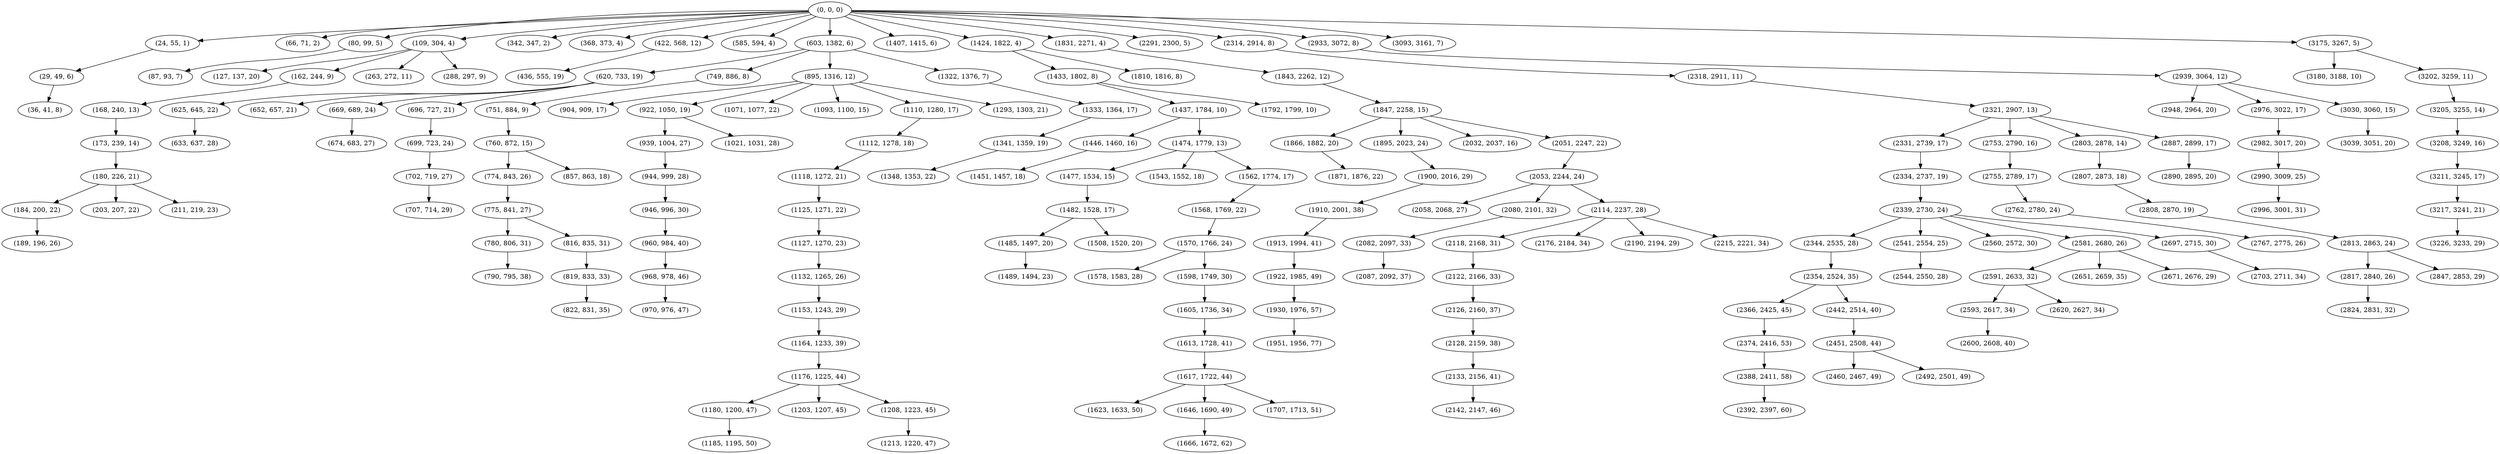 digraph tree {
    "(0, 0, 0)";
    "(24, 55, 1)";
    "(29, 49, 6)";
    "(36, 41, 8)";
    "(66, 71, 2)";
    "(80, 99, 5)";
    "(87, 93, 7)";
    "(109, 304, 4)";
    "(127, 137, 20)";
    "(162, 244, 9)";
    "(168, 240, 13)";
    "(173, 239, 14)";
    "(180, 226, 21)";
    "(184, 200, 22)";
    "(189, 196, 26)";
    "(203, 207, 22)";
    "(211, 219, 23)";
    "(263, 272, 11)";
    "(288, 297, 9)";
    "(342, 347, 2)";
    "(368, 373, 4)";
    "(422, 568, 12)";
    "(436, 555, 19)";
    "(585, 594, 4)";
    "(603, 1382, 6)";
    "(620, 733, 19)";
    "(625, 645, 22)";
    "(633, 637, 28)";
    "(652, 657, 21)";
    "(669, 689, 24)";
    "(674, 683, 27)";
    "(696, 727, 21)";
    "(699, 723, 24)";
    "(702, 719, 27)";
    "(707, 714, 29)";
    "(749, 886, 8)";
    "(751, 884, 9)";
    "(760, 872, 15)";
    "(774, 843, 26)";
    "(775, 841, 27)";
    "(780, 806, 31)";
    "(790, 795, 38)";
    "(816, 835, 31)";
    "(819, 833, 33)";
    "(822, 831, 35)";
    "(857, 863, 18)";
    "(895, 1316, 12)";
    "(904, 909, 17)";
    "(922, 1050, 19)";
    "(939, 1004, 27)";
    "(944, 999, 28)";
    "(946, 996, 30)";
    "(960, 984, 40)";
    "(968, 978, 46)";
    "(970, 976, 47)";
    "(1021, 1031, 28)";
    "(1071, 1077, 22)";
    "(1093, 1100, 15)";
    "(1110, 1280, 17)";
    "(1112, 1278, 18)";
    "(1118, 1272, 21)";
    "(1125, 1271, 22)";
    "(1127, 1270, 23)";
    "(1132, 1265, 26)";
    "(1153, 1243, 29)";
    "(1164, 1233, 39)";
    "(1176, 1225, 44)";
    "(1180, 1200, 47)";
    "(1185, 1195, 50)";
    "(1203, 1207, 45)";
    "(1208, 1223, 45)";
    "(1213, 1220, 47)";
    "(1293, 1303, 21)";
    "(1322, 1376, 7)";
    "(1333, 1364, 17)";
    "(1341, 1359, 19)";
    "(1348, 1353, 22)";
    "(1407, 1415, 6)";
    "(1424, 1822, 4)";
    "(1433, 1802, 8)";
    "(1437, 1784, 10)";
    "(1446, 1460, 16)";
    "(1451, 1457, 18)";
    "(1474, 1779, 13)";
    "(1477, 1534, 15)";
    "(1482, 1528, 17)";
    "(1485, 1497, 20)";
    "(1489, 1494, 23)";
    "(1508, 1520, 20)";
    "(1543, 1552, 18)";
    "(1562, 1774, 17)";
    "(1568, 1769, 22)";
    "(1570, 1766, 24)";
    "(1578, 1583, 28)";
    "(1598, 1749, 30)";
    "(1605, 1736, 34)";
    "(1613, 1728, 41)";
    "(1617, 1722, 44)";
    "(1623, 1633, 50)";
    "(1646, 1690, 49)";
    "(1666, 1672, 62)";
    "(1707, 1713, 51)";
    "(1792, 1799, 10)";
    "(1810, 1816, 8)";
    "(1831, 2271, 4)";
    "(1843, 2262, 12)";
    "(1847, 2258, 15)";
    "(1866, 1882, 20)";
    "(1871, 1876, 22)";
    "(1895, 2023, 24)";
    "(1900, 2016, 29)";
    "(1910, 2001, 38)";
    "(1913, 1994, 41)";
    "(1922, 1985, 49)";
    "(1930, 1976, 57)";
    "(1951, 1956, 77)";
    "(2032, 2037, 16)";
    "(2051, 2247, 22)";
    "(2053, 2244, 24)";
    "(2058, 2068, 27)";
    "(2080, 2101, 32)";
    "(2082, 2097, 33)";
    "(2087, 2092, 37)";
    "(2114, 2237, 28)";
    "(2118, 2168, 31)";
    "(2122, 2166, 33)";
    "(2126, 2160, 37)";
    "(2128, 2159, 38)";
    "(2133, 2156, 41)";
    "(2142, 2147, 46)";
    "(2176, 2184, 34)";
    "(2190, 2194, 29)";
    "(2215, 2221, 34)";
    "(2291, 2300, 5)";
    "(2314, 2914, 8)";
    "(2318, 2911, 11)";
    "(2321, 2907, 13)";
    "(2331, 2739, 17)";
    "(2334, 2737, 19)";
    "(2339, 2730, 24)";
    "(2344, 2535, 28)";
    "(2354, 2524, 35)";
    "(2366, 2425, 45)";
    "(2374, 2416, 53)";
    "(2388, 2411, 58)";
    "(2392, 2397, 60)";
    "(2442, 2514, 40)";
    "(2451, 2508, 44)";
    "(2460, 2467, 49)";
    "(2492, 2501, 49)";
    "(2541, 2554, 25)";
    "(2544, 2550, 28)";
    "(2560, 2572, 30)";
    "(2581, 2680, 26)";
    "(2591, 2633, 32)";
    "(2593, 2617, 34)";
    "(2600, 2608, 40)";
    "(2620, 2627, 34)";
    "(2651, 2659, 35)";
    "(2671, 2676, 29)";
    "(2697, 2715, 30)";
    "(2703, 2711, 34)";
    "(2753, 2790, 16)";
    "(2755, 2789, 17)";
    "(2762, 2780, 24)";
    "(2767, 2775, 26)";
    "(2803, 2878, 14)";
    "(2807, 2873, 18)";
    "(2808, 2870, 19)";
    "(2813, 2863, 24)";
    "(2817, 2840, 26)";
    "(2824, 2831, 32)";
    "(2847, 2853, 29)";
    "(2887, 2899, 17)";
    "(2890, 2895, 20)";
    "(2933, 3072, 8)";
    "(2939, 3064, 12)";
    "(2948, 2964, 20)";
    "(2976, 3022, 17)";
    "(2982, 3017, 20)";
    "(2990, 3009, 25)";
    "(2996, 3001, 31)";
    "(3030, 3060, 15)";
    "(3039, 3051, 20)";
    "(3093, 3161, 7)";
    "(3175, 3267, 5)";
    "(3180, 3188, 10)";
    "(3202, 3259, 11)";
    "(3205, 3255, 14)";
    "(3208, 3249, 16)";
    "(3211, 3245, 17)";
    "(3217, 3241, 21)";
    "(3226, 3233, 29)";
    "(0, 0, 0)" -> "(24, 55, 1)";
    "(0, 0, 0)" -> "(66, 71, 2)";
    "(0, 0, 0)" -> "(80, 99, 5)";
    "(0, 0, 0)" -> "(109, 304, 4)";
    "(0, 0, 0)" -> "(342, 347, 2)";
    "(0, 0, 0)" -> "(368, 373, 4)";
    "(0, 0, 0)" -> "(422, 568, 12)";
    "(0, 0, 0)" -> "(585, 594, 4)";
    "(0, 0, 0)" -> "(603, 1382, 6)";
    "(0, 0, 0)" -> "(1407, 1415, 6)";
    "(0, 0, 0)" -> "(1424, 1822, 4)";
    "(0, 0, 0)" -> "(1831, 2271, 4)";
    "(0, 0, 0)" -> "(2291, 2300, 5)";
    "(0, 0, 0)" -> "(2314, 2914, 8)";
    "(0, 0, 0)" -> "(2933, 3072, 8)";
    "(0, 0, 0)" -> "(3093, 3161, 7)";
    "(0, 0, 0)" -> "(3175, 3267, 5)";
    "(24, 55, 1)" -> "(29, 49, 6)";
    "(29, 49, 6)" -> "(36, 41, 8)";
    "(80, 99, 5)" -> "(87, 93, 7)";
    "(109, 304, 4)" -> "(127, 137, 20)";
    "(109, 304, 4)" -> "(162, 244, 9)";
    "(109, 304, 4)" -> "(263, 272, 11)";
    "(109, 304, 4)" -> "(288, 297, 9)";
    "(162, 244, 9)" -> "(168, 240, 13)";
    "(168, 240, 13)" -> "(173, 239, 14)";
    "(173, 239, 14)" -> "(180, 226, 21)";
    "(180, 226, 21)" -> "(184, 200, 22)";
    "(180, 226, 21)" -> "(203, 207, 22)";
    "(180, 226, 21)" -> "(211, 219, 23)";
    "(184, 200, 22)" -> "(189, 196, 26)";
    "(422, 568, 12)" -> "(436, 555, 19)";
    "(603, 1382, 6)" -> "(620, 733, 19)";
    "(603, 1382, 6)" -> "(749, 886, 8)";
    "(603, 1382, 6)" -> "(895, 1316, 12)";
    "(603, 1382, 6)" -> "(1322, 1376, 7)";
    "(620, 733, 19)" -> "(625, 645, 22)";
    "(620, 733, 19)" -> "(652, 657, 21)";
    "(620, 733, 19)" -> "(669, 689, 24)";
    "(620, 733, 19)" -> "(696, 727, 21)";
    "(625, 645, 22)" -> "(633, 637, 28)";
    "(669, 689, 24)" -> "(674, 683, 27)";
    "(696, 727, 21)" -> "(699, 723, 24)";
    "(699, 723, 24)" -> "(702, 719, 27)";
    "(702, 719, 27)" -> "(707, 714, 29)";
    "(749, 886, 8)" -> "(751, 884, 9)";
    "(751, 884, 9)" -> "(760, 872, 15)";
    "(760, 872, 15)" -> "(774, 843, 26)";
    "(760, 872, 15)" -> "(857, 863, 18)";
    "(774, 843, 26)" -> "(775, 841, 27)";
    "(775, 841, 27)" -> "(780, 806, 31)";
    "(775, 841, 27)" -> "(816, 835, 31)";
    "(780, 806, 31)" -> "(790, 795, 38)";
    "(816, 835, 31)" -> "(819, 833, 33)";
    "(819, 833, 33)" -> "(822, 831, 35)";
    "(895, 1316, 12)" -> "(904, 909, 17)";
    "(895, 1316, 12)" -> "(922, 1050, 19)";
    "(895, 1316, 12)" -> "(1071, 1077, 22)";
    "(895, 1316, 12)" -> "(1093, 1100, 15)";
    "(895, 1316, 12)" -> "(1110, 1280, 17)";
    "(895, 1316, 12)" -> "(1293, 1303, 21)";
    "(922, 1050, 19)" -> "(939, 1004, 27)";
    "(922, 1050, 19)" -> "(1021, 1031, 28)";
    "(939, 1004, 27)" -> "(944, 999, 28)";
    "(944, 999, 28)" -> "(946, 996, 30)";
    "(946, 996, 30)" -> "(960, 984, 40)";
    "(960, 984, 40)" -> "(968, 978, 46)";
    "(968, 978, 46)" -> "(970, 976, 47)";
    "(1110, 1280, 17)" -> "(1112, 1278, 18)";
    "(1112, 1278, 18)" -> "(1118, 1272, 21)";
    "(1118, 1272, 21)" -> "(1125, 1271, 22)";
    "(1125, 1271, 22)" -> "(1127, 1270, 23)";
    "(1127, 1270, 23)" -> "(1132, 1265, 26)";
    "(1132, 1265, 26)" -> "(1153, 1243, 29)";
    "(1153, 1243, 29)" -> "(1164, 1233, 39)";
    "(1164, 1233, 39)" -> "(1176, 1225, 44)";
    "(1176, 1225, 44)" -> "(1180, 1200, 47)";
    "(1176, 1225, 44)" -> "(1203, 1207, 45)";
    "(1176, 1225, 44)" -> "(1208, 1223, 45)";
    "(1180, 1200, 47)" -> "(1185, 1195, 50)";
    "(1208, 1223, 45)" -> "(1213, 1220, 47)";
    "(1322, 1376, 7)" -> "(1333, 1364, 17)";
    "(1333, 1364, 17)" -> "(1341, 1359, 19)";
    "(1341, 1359, 19)" -> "(1348, 1353, 22)";
    "(1424, 1822, 4)" -> "(1433, 1802, 8)";
    "(1424, 1822, 4)" -> "(1810, 1816, 8)";
    "(1433, 1802, 8)" -> "(1437, 1784, 10)";
    "(1433, 1802, 8)" -> "(1792, 1799, 10)";
    "(1437, 1784, 10)" -> "(1446, 1460, 16)";
    "(1437, 1784, 10)" -> "(1474, 1779, 13)";
    "(1446, 1460, 16)" -> "(1451, 1457, 18)";
    "(1474, 1779, 13)" -> "(1477, 1534, 15)";
    "(1474, 1779, 13)" -> "(1543, 1552, 18)";
    "(1474, 1779, 13)" -> "(1562, 1774, 17)";
    "(1477, 1534, 15)" -> "(1482, 1528, 17)";
    "(1482, 1528, 17)" -> "(1485, 1497, 20)";
    "(1482, 1528, 17)" -> "(1508, 1520, 20)";
    "(1485, 1497, 20)" -> "(1489, 1494, 23)";
    "(1562, 1774, 17)" -> "(1568, 1769, 22)";
    "(1568, 1769, 22)" -> "(1570, 1766, 24)";
    "(1570, 1766, 24)" -> "(1578, 1583, 28)";
    "(1570, 1766, 24)" -> "(1598, 1749, 30)";
    "(1598, 1749, 30)" -> "(1605, 1736, 34)";
    "(1605, 1736, 34)" -> "(1613, 1728, 41)";
    "(1613, 1728, 41)" -> "(1617, 1722, 44)";
    "(1617, 1722, 44)" -> "(1623, 1633, 50)";
    "(1617, 1722, 44)" -> "(1646, 1690, 49)";
    "(1617, 1722, 44)" -> "(1707, 1713, 51)";
    "(1646, 1690, 49)" -> "(1666, 1672, 62)";
    "(1831, 2271, 4)" -> "(1843, 2262, 12)";
    "(1843, 2262, 12)" -> "(1847, 2258, 15)";
    "(1847, 2258, 15)" -> "(1866, 1882, 20)";
    "(1847, 2258, 15)" -> "(1895, 2023, 24)";
    "(1847, 2258, 15)" -> "(2032, 2037, 16)";
    "(1847, 2258, 15)" -> "(2051, 2247, 22)";
    "(1866, 1882, 20)" -> "(1871, 1876, 22)";
    "(1895, 2023, 24)" -> "(1900, 2016, 29)";
    "(1900, 2016, 29)" -> "(1910, 2001, 38)";
    "(1910, 2001, 38)" -> "(1913, 1994, 41)";
    "(1913, 1994, 41)" -> "(1922, 1985, 49)";
    "(1922, 1985, 49)" -> "(1930, 1976, 57)";
    "(1930, 1976, 57)" -> "(1951, 1956, 77)";
    "(2051, 2247, 22)" -> "(2053, 2244, 24)";
    "(2053, 2244, 24)" -> "(2058, 2068, 27)";
    "(2053, 2244, 24)" -> "(2080, 2101, 32)";
    "(2053, 2244, 24)" -> "(2114, 2237, 28)";
    "(2080, 2101, 32)" -> "(2082, 2097, 33)";
    "(2082, 2097, 33)" -> "(2087, 2092, 37)";
    "(2114, 2237, 28)" -> "(2118, 2168, 31)";
    "(2114, 2237, 28)" -> "(2176, 2184, 34)";
    "(2114, 2237, 28)" -> "(2190, 2194, 29)";
    "(2114, 2237, 28)" -> "(2215, 2221, 34)";
    "(2118, 2168, 31)" -> "(2122, 2166, 33)";
    "(2122, 2166, 33)" -> "(2126, 2160, 37)";
    "(2126, 2160, 37)" -> "(2128, 2159, 38)";
    "(2128, 2159, 38)" -> "(2133, 2156, 41)";
    "(2133, 2156, 41)" -> "(2142, 2147, 46)";
    "(2314, 2914, 8)" -> "(2318, 2911, 11)";
    "(2318, 2911, 11)" -> "(2321, 2907, 13)";
    "(2321, 2907, 13)" -> "(2331, 2739, 17)";
    "(2321, 2907, 13)" -> "(2753, 2790, 16)";
    "(2321, 2907, 13)" -> "(2803, 2878, 14)";
    "(2321, 2907, 13)" -> "(2887, 2899, 17)";
    "(2331, 2739, 17)" -> "(2334, 2737, 19)";
    "(2334, 2737, 19)" -> "(2339, 2730, 24)";
    "(2339, 2730, 24)" -> "(2344, 2535, 28)";
    "(2339, 2730, 24)" -> "(2541, 2554, 25)";
    "(2339, 2730, 24)" -> "(2560, 2572, 30)";
    "(2339, 2730, 24)" -> "(2581, 2680, 26)";
    "(2339, 2730, 24)" -> "(2697, 2715, 30)";
    "(2344, 2535, 28)" -> "(2354, 2524, 35)";
    "(2354, 2524, 35)" -> "(2366, 2425, 45)";
    "(2354, 2524, 35)" -> "(2442, 2514, 40)";
    "(2366, 2425, 45)" -> "(2374, 2416, 53)";
    "(2374, 2416, 53)" -> "(2388, 2411, 58)";
    "(2388, 2411, 58)" -> "(2392, 2397, 60)";
    "(2442, 2514, 40)" -> "(2451, 2508, 44)";
    "(2451, 2508, 44)" -> "(2460, 2467, 49)";
    "(2451, 2508, 44)" -> "(2492, 2501, 49)";
    "(2541, 2554, 25)" -> "(2544, 2550, 28)";
    "(2581, 2680, 26)" -> "(2591, 2633, 32)";
    "(2581, 2680, 26)" -> "(2651, 2659, 35)";
    "(2581, 2680, 26)" -> "(2671, 2676, 29)";
    "(2591, 2633, 32)" -> "(2593, 2617, 34)";
    "(2591, 2633, 32)" -> "(2620, 2627, 34)";
    "(2593, 2617, 34)" -> "(2600, 2608, 40)";
    "(2697, 2715, 30)" -> "(2703, 2711, 34)";
    "(2753, 2790, 16)" -> "(2755, 2789, 17)";
    "(2755, 2789, 17)" -> "(2762, 2780, 24)";
    "(2762, 2780, 24)" -> "(2767, 2775, 26)";
    "(2803, 2878, 14)" -> "(2807, 2873, 18)";
    "(2807, 2873, 18)" -> "(2808, 2870, 19)";
    "(2808, 2870, 19)" -> "(2813, 2863, 24)";
    "(2813, 2863, 24)" -> "(2817, 2840, 26)";
    "(2813, 2863, 24)" -> "(2847, 2853, 29)";
    "(2817, 2840, 26)" -> "(2824, 2831, 32)";
    "(2887, 2899, 17)" -> "(2890, 2895, 20)";
    "(2933, 3072, 8)" -> "(2939, 3064, 12)";
    "(2939, 3064, 12)" -> "(2948, 2964, 20)";
    "(2939, 3064, 12)" -> "(2976, 3022, 17)";
    "(2939, 3064, 12)" -> "(3030, 3060, 15)";
    "(2976, 3022, 17)" -> "(2982, 3017, 20)";
    "(2982, 3017, 20)" -> "(2990, 3009, 25)";
    "(2990, 3009, 25)" -> "(2996, 3001, 31)";
    "(3030, 3060, 15)" -> "(3039, 3051, 20)";
    "(3175, 3267, 5)" -> "(3180, 3188, 10)";
    "(3175, 3267, 5)" -> "(3202, 3259, 11)";
    "(3202, 3259, 11)" -> "(3205, 3255, 14)";
    "(3205, 3255, 14)" -> "(3208, 3249, 16)";
    "(3208, 3249, 16)" -> "(3211, 3245, 17)";
    "(3211, 3245, 17)" -> "(3217, 3241, 21)";
    "(3217, 3241, 21)" -> "(3226, 3233, 29)";
}
